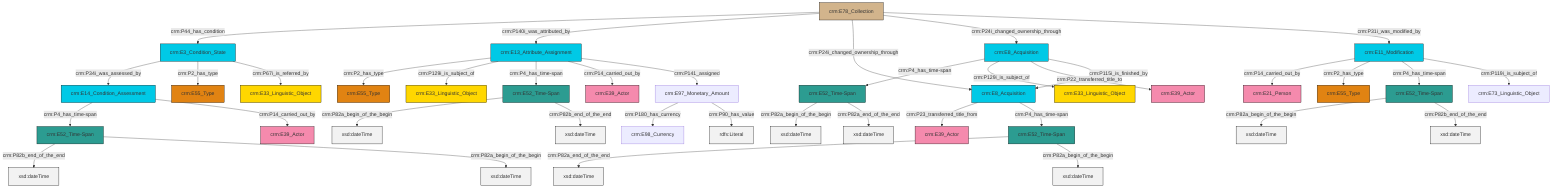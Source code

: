 graph TD
classDef Literal fill:#f2f2f2,stroke:#000000;
classDef CRM_Entity fill:#FFFFFF,stroke:#000000;
classDef Temporal_Entity fill:#00C9E6, stroke:#000000;
classDef Type fill:#E18312, stroke:#000000;
classDef Time-Span fill:#2C9C91, stroke:#000000;
classDef Appellation fill:#FFEB7F, stroke:#000000;
classDef Place fill:#008836, stroke:#000000;
classDef Persistent_Item fill:#B266B2, stroke:#000000;
classDef Conceptual_Object fill:#FFD700, stroke:#000000;
classDef Physical_Thing fill:#D2B48C, stroke:#000000;
classDef Actor fill:#f58aad, stroke:#000000;
classDef PC_Classes fill:#4ce600, stroke:#000000;
classDef Multi fill:#cccccc,stroke:#000000;

2["crm:E78_Collection"]:::Physical_Thing -->|crm:P44_has_condition| 3["crm:E3_Condition_State"]:::Temporal_Entity
4["crm:E11_Modification"]:::Temporal_Entity -->|crm:P14_carried_out_by| 5["crm:E21_Person"]:::Actor
6["crm:E52_Time-Span"]:::Time-Span -->|crm:P82a_begin_of_the_begin| 7[xsd:dateTime]:::Literal
8["crm:E8_Acquisition"]:::Temporal_Entity -->|crm:P4_has_time-span| 9["crm:E52_Time-Span"]:::Time-Span
13["crm:E52_Time-Span"]:::Time-Span -->|crm:P82a_begin_of_the_begin| 14[xsd:dateTime]:::Literal
2["crm:E78_Collection"]:::Physical_Thing -->|crm:P140i_was_attributed_by| 15["crm:E13_Attribute_Assignment"]:::Temporal_Entity
2["crm:E78_Collection"]:::Physical_Thing -->|crm:P24i_changed_ownership_through| 18["crm:E8_Acquisition"]:::Temporal_Entity
15["crm:E13_Attribute_Assignment"]:::Temporal_Entity -->|crm:P2_has_type| 24["crm:E55_Type"]:::Type
4["crm:E11_Modification"]:::Temporal_Entity -->|crm:P2_has_type| 27["crm:E55_Type"]:::Type
9["crm:E52_Time-Span"]:::Time-Span -->|crm:P82a_begin_of_the_begin| 28[xsd:dateTime]:::Literal
4["crm:E11_Modification"]:::Temporal_Entity -->|crm:P4_has_time-span| 13["crm:E52_Time-Span"]:::Time-Span
4["crm:E11_Modification"]:::Temporal_Entity -->|crm:P119i_is_subject_of| 29["crm:E73_Linguistic_Object"]:::Default
8["crm:E8_Acquisition"]:::Temporal_Entity -->|crm:P129i_is_subject_of| 30["crm:E33_Linguistic_Object"]:::Conceptual_Object
16["crm:E14_Condition_Assessment"]:::Temporal_Entity -->|crm:P4_has_time-span| 19["crm:E52_Time-Span"]:::Time-Span
33["crm:E97_Monetary_Amount"]:::Default -->|crm:P180_has_currency| 25["crm:E98_Currency"]:::Default
34["crm:E52_Time-Span"]:::Time-Span -->|crm:P82a_end_of_the_end| 35[xsd:dateTime]:::Literal
19["crm:E52_Time-Span"]:::Time-Span -->|crm:P82b_end_of_the_end| 36[xsd:dateTime]:::Literal
8["crm:E8_Acquisition"]:::Temporal_Entity -->|crm:P22_transferred_title_to| 37["crm:E39_Actor"]:::Actor
3["crm:E3_Condition_State"]:::Temporal_Entity -->|crm:P34i_was_assessed_by| 16["crm:E14_Condition_Assessment"]:::Temporal_Entity
3["crm:E3_Condition_State"]:::Temporal_Entity -->|crm:P2_has_type| 22["crm:E55_Type"]:::Type
33["crm:E97_Monetary_Amount"]:::Default -->|crm:P90_has_value| 39[rdfs:Literal]:::Literal
9["crm:E52_Time-Span"]:::Time-Span -->|crm:P82a_end_of_the_end| 40[xsd:dateTime]:::Literal
13["crm:E52_Time-Span"]:::Time-Span -->|crm:P82b_end_of_the_end| 42[xsd:dateTime]:::Literal
16["crm:E14_Condition_Assessment"]:::Temporal_Entity -->|crm:P14_carried_out_by| 0["crm:E39_Actor"]:::Actor
6["crm:E52_Time-Span"]:::Time-Span -->|crm:P82b_end_of_the_end| 46[xsd:dateTime]:::Literal
2["crm:E78_Collection"]:::Physical_Thing -->|crm:P24i_changed_ownership_through| 8["crm:E8_Acquisition"]:::Temporal_Entity
3["crm:E3_Condition_State"]:::Temporal_Entity -->|crm:P67i_is_referred_by| 55["crm:E33_Linguistic_Object"]:::Conceptual_Object
19["crm:E52_Time-Span"]:::Time-Span -->|crm:P82a_begin_of_the_begin| 56[xsd:dateTime]:::Literal
18["crm:E8_Acquisition"]:::Temporal_Entity -->|crm:P23_transferred_title_from| 44["crm:E39_Actor"]:::Actor
15["crm:E13_Attribute_Assignment"]:::Temporal_Entity -->|crm:P129i_is_subject_of| 11["crm:E33_Linguistic_Object"]:::Conceptual_Object
15["crm:E13_Attribute_Assignment"]:::Temporal_Entity -->|crm:P4_has_time-span| 6["crm:E52_Time-Span"]:::Time-Span
15["crm:E13_Attribute_Assignment"]:::Temporal_Entity -->|crm:P14_carried_out_by| 49["crm:E39_Actor"]:::Actor
8["crm:E8_Acquisition"]:::Temporal_Entity -->|crm:P115i_is_finished_by| 18["crm:E8_Acquisition"]:::Temporal_Entity
18["crm:E8_Acquisition"]:::Temporal_Entity -->|crm:P4_has_time-span| 34["crm:E52_Time-Span"]:::Time-Span
2["crm:E78_Collection"]:::Physical_Thing -->|crm:P31i_was_modified_by| 4["crm:E11_Modification"]:::Temporal_Entity
34["crm:E52_Time-Span"]:::Time-Span -->|crm:P82a_begin_of_the_begin| 59[xsd:dateTime]:::Literal
15["crm:E13_Attribute_Assignment"]:::Temporal_Entity -->|crm:P141_assigned| 33["crm:E97_Monetary_Amount"]:::Default
